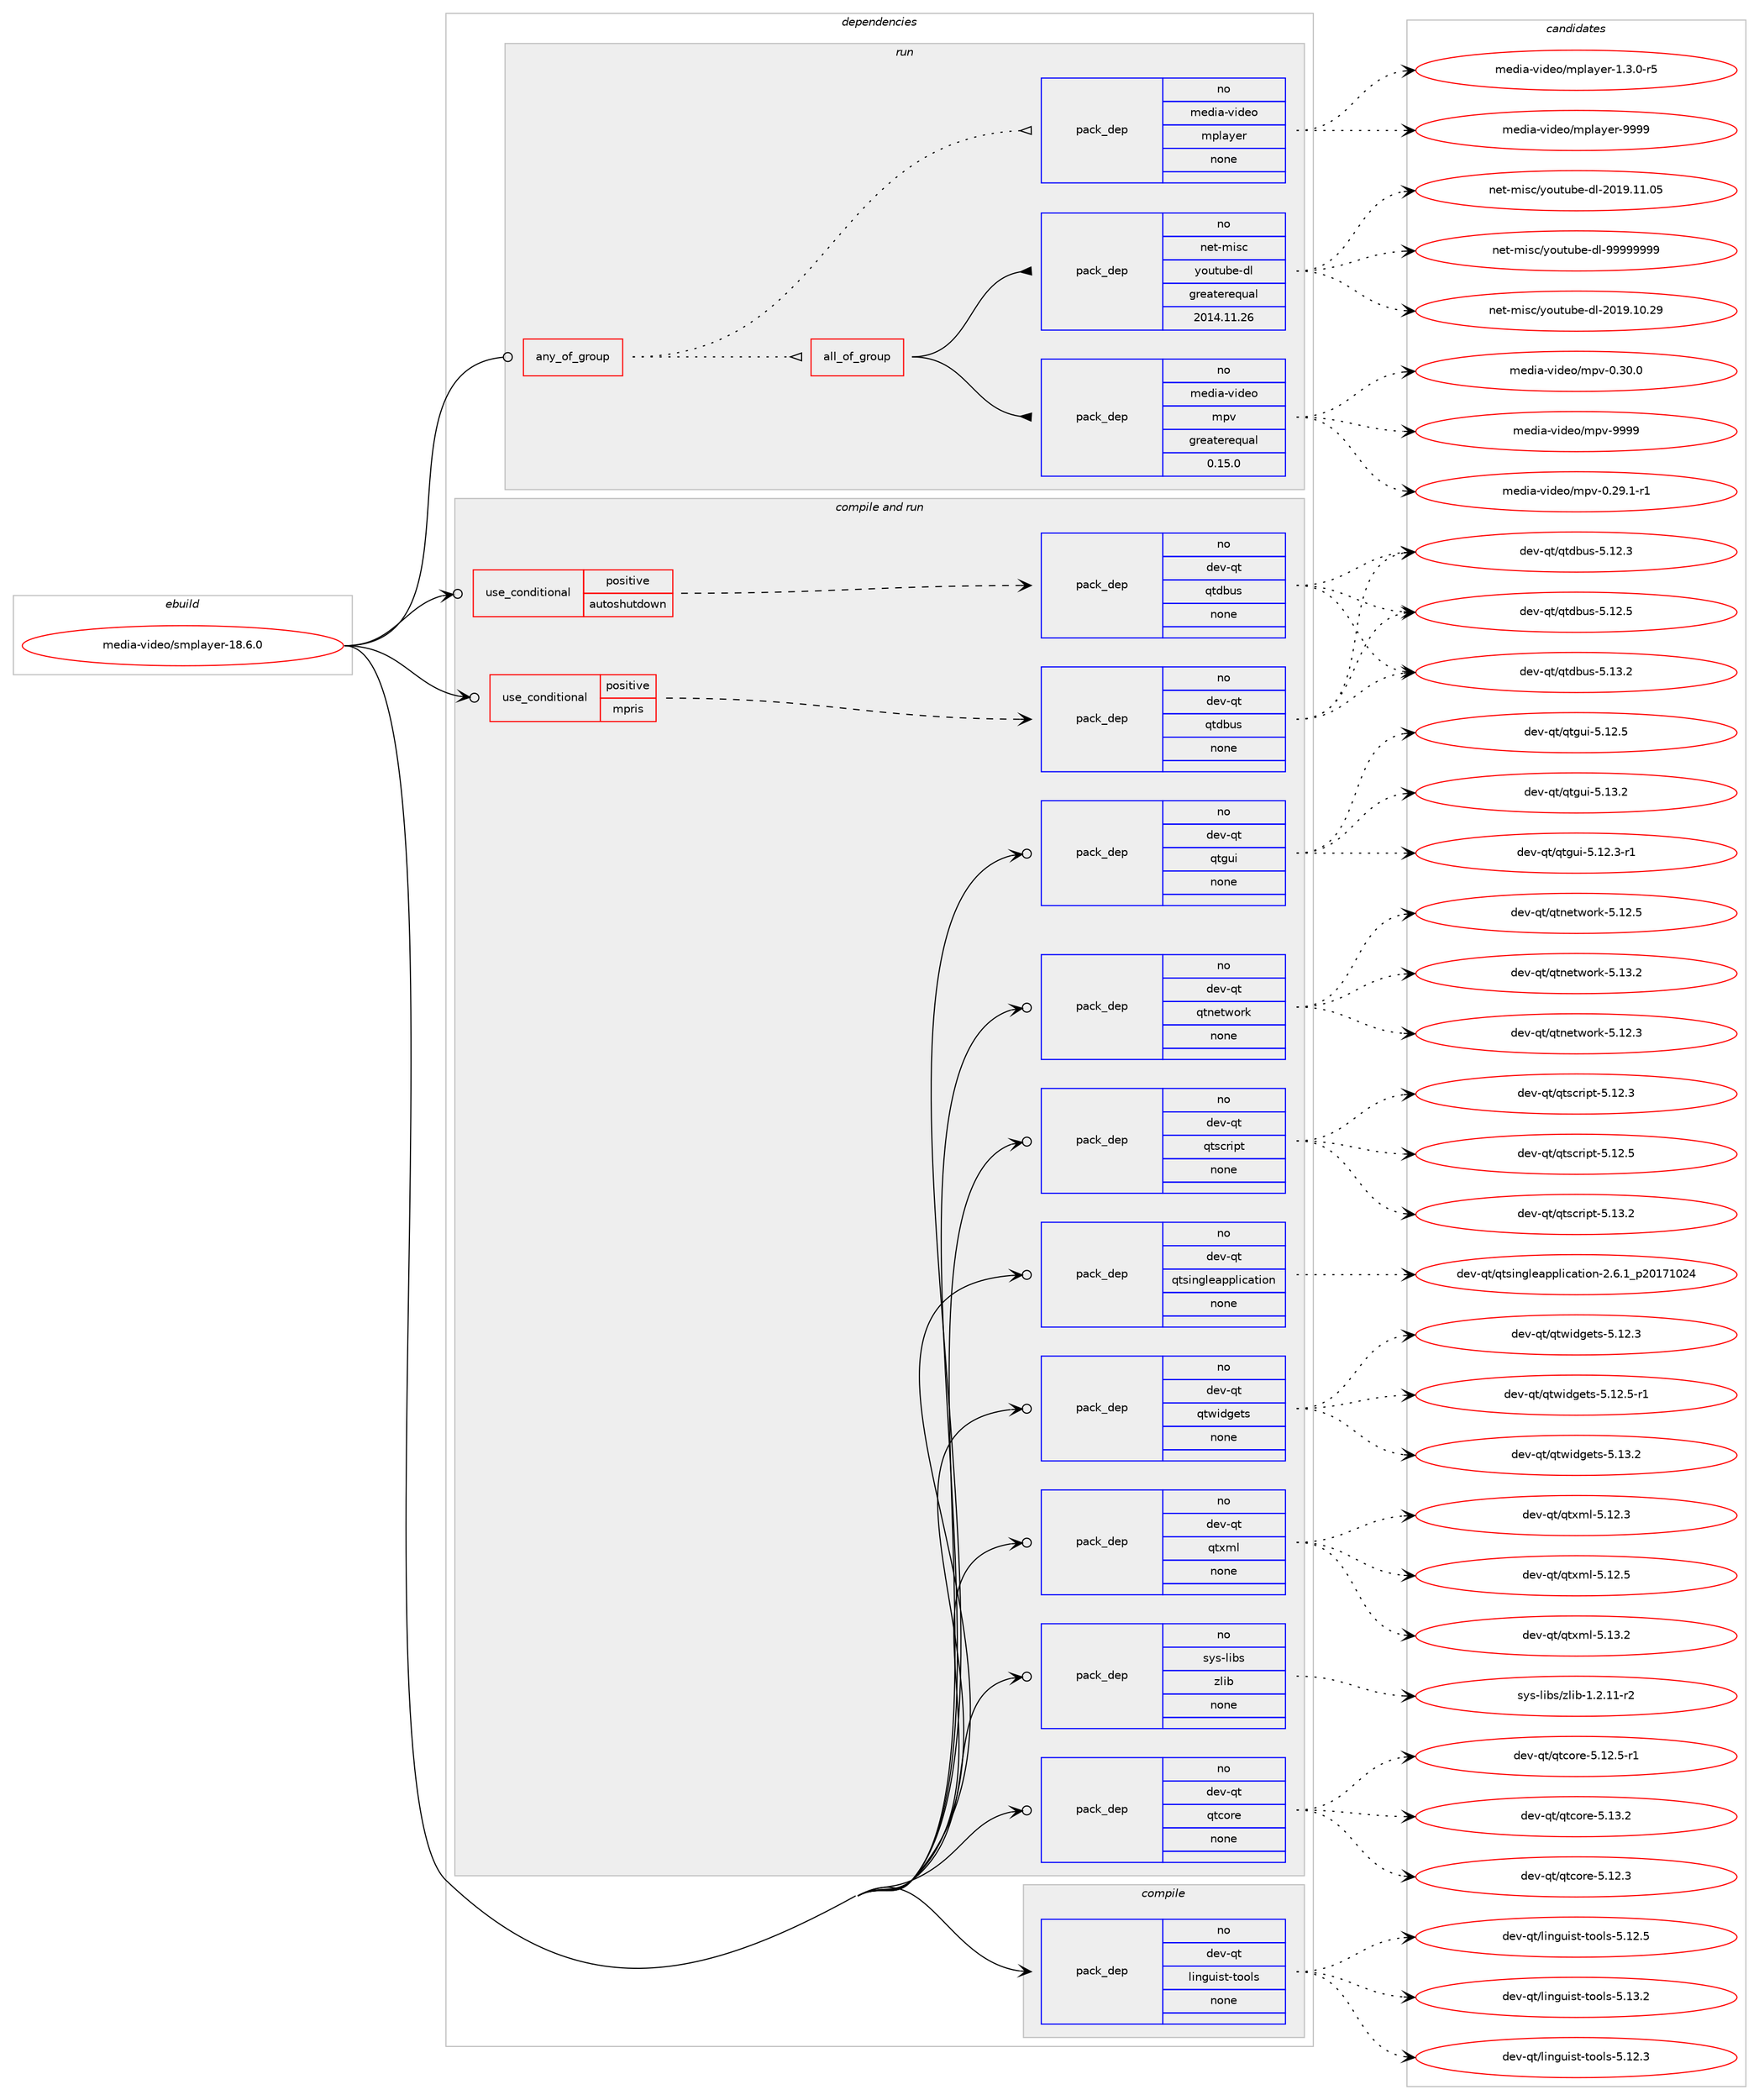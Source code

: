 digraph prolog {

# *************
# Graph options
# *************

newrank=true;
concentrate=true;
compound=true;
graph [rankdir=LR,fontname=Helvetica,fontsize=10,ranksep=1.5];#, ranksep=2.5, nodesep=0.2];
edge  [arrowhead=vee];
node  [fontname=Helvetica,fontsize=10];

# **********
# The ebuild
# **********

subgraph cluster_leftcol {
color=gray;
rank=same;
label=<<i>ebuild</i>>;
id [label="media-video/smplayer-18.6.0", color=red, width=4, href="../media-video/smplayer-18.6.0.svg"];
}

# ****************
# The dependencies
# ****************

subgraph cluster_midcol {
color=gray;
label=<<i>dependencies</i>>;
subgraph cluster_compile {
fillcolor="#eeeeee";
style=filled;
label=<<i>compile</i>>;
subgraph pack598845 {
dependency810022 [label=<<TABLE BORDER="0" CELLBORDER="1" CELLSPACING="0" CELLPADDING="4" WIDTH="220"><TR><TD ROWSPAN="6" CELLPADDING="30">pack_dep</TD></TR><TR><TD WIDTH="110">no</TD></TR><TR><TD>dev-qt</TD></TR><TR><TD>linguist-tools</TD></TR><TR><TD>none</TD></TR><TR><TD></TD></TR></TABLE>>, shape=none, color=blue];
}
id:e -> dependency810022:w [weight=20,style="solid",arrowhead="vee"];
}
subgraph cluster_compileandrun {
fillcolor="#eeeeee";
style=filled;
label=<<i>compile and run</i>>;
subgraph cond197053 {
dependency810023 [label=<<TABLE BORDER="0" CELLBORDER="1" CELLSPACING="0" CELLPADDING="4"><TR><TD ROWSPAN="3" CELLPADDING="10">use_conditional</TD></TR><TR><TD>positive</TD></TR><TR><TD>autoshutdown</TD></TR></TABLE>>, shape=none, color=red];
subgraph pack598846 {
dependency810024 [label=<<TABLE BORDER="0" CELLBORDER="1" CELLSPACING="0" CELLPADDING="4" WIDTH="220"><TR><TD ROWSPAN="6" CELLPADDING="30">pack_dep</TD></TR><TR><TD WIDTH="110">no</TD></TR><TR><TD>dev-qt</TD></TR><TR><TD>qtdbus</TD></TR><TR><TD>none</TD></TR><TR><TD></TD></TR></TABLE>>, shape=none, color=blue];
}
dependency810023:e -> dependency810024:w [weight=20,style="dashed",arrowhead="vee"];
}
id:e -> dependency810023:w [weight=20,style="solid",arrowhead="odotvee"];
subgraph cond197054 {
dependency810025 [label=<<TABLE BORDER="0" CELLBORDER="1" CELLSPACING="0" CELLPADDING="4"><TR><TD ROWSPAN="3" CELLPADDING="10">use_conditional</TD></TR><TR><TD>positive</TD></TR><TR><TD>mpris</TD></TR></TABLE>>, shape=none, color=red];
subgraph pack598847 {
dependency810026 [label=<<TABLE BORDER="0" CELLBORDER="1" CELLSPACING="0" CELLPADDING="4" WIDTH="220"><TR><TD ROWSPAN="6" CELLPADDING="30">pack_dep</TD></TR><TR><TD WIDTH="110">no</TD></TR><TR><TD>dev-qt</TD></TR><TR><TD>qtdbus</TD></TR><TR><TD>none</TD></TR><TR><TD></TD></TR></TABLE>>, shape=none, color=blue];
}
dependency810025:e -> dependency810026:w [weight=20,style="dashed",arrowhead="vee"];
}
id:e -> dependency810025:w [weight=20,style="solid",arrowhead="odotvee"];
subgraph pack598848 {
dependency810027 [label=<<TABLE BORDER="0" CELLBORDER="1" CELLSPACING="0" CELLPADDING="4" WIDTH="220"><TR><TD ROWSPAN="6" CELLPADDING="30">pack_dep</TD></TR><TR><TD WIDTH="110">no</TD></TR><TR><TD>dev-qt</TD></TR><TR><TD>qtcore</TD></TR><TR><TD>none</TD></TR><TR><TD></TD></TR></TABLE>>, shape=none, color=blue];
}
id:e -> dependency810027:w [weight=20,style="solid",arrowhead="odotvee"];
subgraph pack598849 {
dependency810028 [label=<<TABLE BORDER="0" CELLBORDER="1" CELLSPACING="0" CELLPADDING="4" WIDTH="220"><TR><TD ROWSPAN="6" CELLPADDING="30">pack_dep</TD></TR><TR><TD WIDTH="110">no</TD></TR><TR><TD>dev-qt</TD></TR><TR><TD>qtgui</TD></TR><TR><TD>none</TD></TR><TR><TD></TD></TR></TABLE>>, shape=none, color=blue];
}
id:e -> dependency810028:w [weight=20,style="solid",arrowhead="odotvee"];
subgraph pack598850 {
dependency810029 [label=<<TABLE BORDER="0" CELLBORDER="1" CELLSPACING="0" CELLPADDING="4" WIDTH="220"><TR><TD ROWSPAN="6" CELLPADDING="30">pack_dep</TD></TR><TR><TD WIDTH="110">no</TD></TR><TR><TD>dev-qt</TD></TR><TR><TD>qtnetwork</TD></TR><TR><TD>none</TD></TR><TR><TD></TD></TR></TABLE>>, shape=none, color=blue];
}
id:e -> dependency810029:w [weight=20,style="solid",arrowhead="odotvee"];
subgraph pack598851 {
dependency810030 [label=<<TABLE BORDER="0" CELLBORDER="1" CELLSPACING="0" CELLPADDING="4" WIDTH="220"><TR><TD ROWSPAN="6" CELLPADDING="30">pack_dep</TD></TR><TR><TD WIDTH="110">no</TD></TR><TR><TD>dev-qt</TD></TR><TR><TD>qtscript</TD></TR><TR><TD>none</TD></TR><TR><TD></TD></TR></TABLE>>, shape=none, color=blue];
}
id:e -> dependency810030:w [weight=20,style="solid",arrowhead="odotvee"];
subgraph pack598852 {
dependency810031 [label=<<TABLE BORDER="0" CELLBORDER="1" CELLSPACING="0" CELLPADDING="4" WIDTH="220"><TR><TD ROWSPAN="6" CELLPADDING="30">pack_dep</TD></TR><TR><TD WIDTH="110">no</TD></TR><TR><TD>dev-qt</TD></TR><TR><TD>qtsingleapplication</TD></TR><TR><TD>none</TD></TR><TR><TD></TD></TR></TABLE>>, shape=none, color=blue];
}
id:e -> dependency810031:w [weight=20,style="solid",arrowhead="odotvee"];
subgraph pack598853 {
dependency810032 [label=<<TABLE BORDER="0" CELLBORDER="1" CELLSPACING="0" CELLPADDING="4" WIDTH="220"><TR><TD ROWSPAN="6" CELLPADDING="30">pack_dep</TD></TR><TR><TD WIDTH="110">no</TD></TR><TR><TD>dev-qt</TD></TR><TR><TD>qtwidgets</TD></TR><TR><TD>none</TD></TR><TR><TD></TD></TR></TABLE>>, shape=none, color=blue];
}
id:e -> dependency810032:w [weight=20,style="solid",arrowhead="odotvee"];
subgraph pack598854 {
dependency810033 [label=<<TABLE BORDER="0" CELLBORDER="1" CELLSPACING="0" CELLPADDING="4" WIDTH="220"><TR><TD ROWSPAN="6" CELLPADDING="30">pack_dep</TD></TR><TR><TD WIDTH="110">no</TD></TR><TR><TD>dev-qt</TD></TR><TR><TD>qtxml</TD></TR><TR><TD>none</TD></TR><TR><TD></TD></TR></TABLE>>, shape=none, color=blue];
}
id:e -> dependency810033:w [weight=20,style="solid",arrowhead="odotvee"];
subgraph pack598855 {
dependency810034 [label=<<TABLE BORDER="0" CELLBORDER="1" CELLSPACING="0" CELLPADDING="4" WIDTH="220"><TR><TD ROWSPAN="6" CELLPADDING="30">pack_dep</TD></TR><TR><TD WIDTH="110">no</TD></TR><TR><TD>sys-libs</TD></TR><TR><TD>zlib</TD></TR><TR><TD>none</TD></TR><TR><TD></TD></TR></TABLE>>, shape=none, color=blue];
}
id:e -> dependency810034:w [weight=20,style="solid",arrowhead="odotvee"];
}
subgraph cluster_run {
fillcolor="#eeeeee";
style=filled;
label=<<i>run</i>>;
subgraph any13675 {
dependency810035 [label=<<TABLE BORDER="0" CELLBORDER="1" CELLSPACING="0" CELLPADDING="4"><TR><TD CELLPADDING="10">any_of_group</TD></TR></TABLE>>, shape=none, color=red];subgraph pack598856 {
dependency810036 [label=<<TABLE BORDER="0" CELLBORDER="1" CELLSPACING="0" CELLPADDING="4" WIDTH="220"><TR><TD ROWSPAN="6" CELLPADDING="30">pack_dep</TD></TR><TR><TD WIDTH="110">no</TD></TR><TR><TD>media-video</TD></TR><TR><TD>mplayer</TD></TR><TR><TD>none</TD></TR><TR><TD></TD></TR></TABLE>>, shape=none, color=blue];
}
dependency810035:e -> dependency810036:w [weight=20,style="dotted",arrowhead="oinv"];
subgraph all452 {
dependency810037 [label=<<TABLE BORDER="0" CELLBORDER="1" CELLSPACING="0" CELLPADDING="4"><TR><TD CELLPADDING="10">all_of_group</TD></TR></TABLE>>, shape=none, color=red];subgraph pack598857 {
dependency810038 [label=<<TABLE BORDER="0" CELLBORDER="1" CELLSPACING="0" CELLPADDING="4" WIDTH="220"><TR><TD ROWSPAN="6" CELLPADDING="30">pack_dep</TD></TR><TR><TD WIDTH="110">no</TD></TR><TR><TD>media-video</TD></TR><TR><TD>mpv</TD></TR><TR><TD>greaterequal</TD></TR><TR><TD>0.15.0</TD></TR></TABLE>>, shape=none, color=blue];
}
dependency810037:e -> dependency810038:w [weight=20,style="solid",arrowhead="inv"];
subgraph pack598858 {
dependency810039 [label=<<TABLE BORDER="0" CELLBORDER="1" CELLSPACING="0" CELLPADDING="4" WIDTH="220"><TR><TD ROWSPAN="6" CELLPADDING="30">pack_dep</TD></TR><TR><TD WIDTH="110">no</TD></TR><TR><TD>net-misc</TD></TR><TR><TD>youtube-dl</TD></TR><TR><TD>greaterequal</TD></TR><TR><TD>2014.11.26</TD></TR></TABLE>>, shape=none, color=blue];
}
dependency810037:e -> dependency810039:w [weight=20,style="solid",arrowhead="inv"];
}
dependency810035:e -> dependency810037:w [weight=20,style="dotted",arrowhead="oinv"];
}
id:e -> dependency810035:w [weight=20,style="solid",arrowhead="odot"];
}
}

# **************
# The candidates
# **************

subgraph cluster_choices {
rank=same;
color=gray;
label=<<i>candidates</i>>;

subgraph choice598845 {
color=black;
nodesep=1;
choice10010111845113116471081051101031171051151164511611111110811545534649504651 [label="dev-qt/linguist-tools-5.12.3", color=red, width=4,href="../dev-qt/linguist-tools-5.12.3.svg"];
choice10010111845113116471081051101031171051151164511611111110811545534649504653 [label="dev-qt/linguist-tools-5.12.5", color=red, width=4,href="../dev-qt/linguist-tools-5.12.5.svg"];
choice10010111845113116471081051101031171051151164511611111110811545534649514650 [label="dev-qt/linguist-tools-5.13.2", color=red, width=4,href="../dev-qt/linguist-tools-5.13.2.svg"];
dependency810022:e -> choice10010111845113116471081051101031171051151164511611111110811545534649504651:w [style=dotted,weight="100"];
dependency810022:e -> choice10010111845113116471081051101031171051151164511611111110811545534649504653:w [style=dotted,weight="100"];
dependency810022:e -> choice10010111845113116471081051101031171051151164511611111110811545534649514650:w [style=dotted,weight="100"];
}
subgraph choice598846 {
color=black;
nodesep=1;
choice10010111845113116471131161009811711545534649504651 [label="dev-qt/qtdbus-5.12.3", color=red, width=4,href="../dev-qt/qtdbus-5.12.3.svg"];
choice10010111845113116471131161009811711545534649504653 [label="dev-qt/qtdbus-5.12.5", color=red, width=4,href="../dev-qt/qtdbus-5.12.5.svg"];
choice10010111845113116471131161009811711545534649514650 [label="dev-qt/qtdbus-5.13.2", color=red, width=4,href="../dev-qt/qtdbus-5.13.2.svg"];
dependency810024:e -> choice10010111845113116471131161009811711545534649504651:w [style=dotted,weight="100"];
dependency810024:e -> choice10010111845113116471131161009811711545534649504653:w [style=dotted,weight="100"];
dependency810024:e -> choice10010111845113116471131161009811711545534649514650:w [style=dotted,weight="100"];
}
subgraph choice598847 {
color=black;
nodesep=1;
choice10010111845113116471131161009811711545534649504651 [label="dev-qt/qtdbus-5.12.3", color=red, width=4,href="../dev-qt/qtdbus-5.12.3.svg"];
choice10010111845113116471131161009811711545534649504653 [label="dev-qt/qtdbus-5.12.5", color=red, width=4,href="../dev-qt/qtdbus-5.12.5.svg"];
choice10010111845113116471131161009811711545534649514650 [label="dev-qt/qtdbus-5.13.2", color=red, width=4,href="../dev-qt/qtdbus-5.13.2.svg"];
dependency810026:e -> choice10010111845113116471131161009811711545534649504651:w [style=dotted,weight="100"];
dependency810026:e -> choice10010111845113116471131161009811711545534649504653:w [style=dotted,weight="100"];
dependency810026:e -> choice10010111845113116471131161009811711545534649514650:w [style=dotted,weight="100"];
}
subgraph choice598848 {
color=black;
nodesep=1;
choice10010111845113116471131169911111410145534649504651 [label="dev-qt/qtcore-5.12.3", color=red, width=4,href="../dev-qt/qtcore-5.12.3.svg"];
choice100101118451131164711311699111114101455346495046534511449 [label="dev-qt/qtcore-5.12.5-r1", color=red, width=4,href="../dev-qt/qtcore-5.12.5-r1.svg"];
choice10010111845113116471131169911111410145534649514650 [label="dev-qt/qtcore-5.13.2", color=red, width=4,href="../dev-qt/qtcore-5.13.2.svg"];
dependency810027:e -> choice10010111845113116471131169911111410145534649504651:w [style=dotted,weight="100"];
dependency810027:e -> choice100101118451131164711311699111114101455346495046534511449:w [style=dotted,weight="100"];
dependency810027:e -> choice10010111845113116471131169911111410145534649514650:w [style=dotted,weight="100"];
}
subgraph choice598849 {
color=black;
nodesep=1;
choice1001011184511311647113116103117105455346495046514511449 [label="dev-qt/qtgui-5.12.3-r1", color=red, width=4,href="../dev-qt/qtgui-5.12.3-r1.svg"];
choice100101118451131164711311610311710545534649504653 [label="dev-qt/qtgui-5.12.5", color=red, width=4,href="../dev-qt/qtgui-5.12.5.svg"];
choice100101118451131164711311610311710545534649514650 [label="dev-qt/qtgui-5.13.2", color=red, width=4,href="../dev-qt/qtgui-5.13.2.svg"];
dependency810028:e -> choice1001011184511311647113116103117105455346495046514511449:w [style=dotted,weight="100"];
dependency810028:e -> choice100101118451131164711311610311710545534649504653:w [style=dotted,weight="100"];
dependency810028:e -> choice100101118451131164711311610311710545534649514650:w [style=dotted,weight="100"];
}
subgraph choice598850 {
color=black;
nodesep=1;
choice100101118451131164711311611010111611911111410745534649504651 [label="dev-qt/qtnetwork-5.12.3", color=red, width=4,href="../dev-qt/qtnetwork-5.12.3.svg"];
choice100101118451131164711311611010111611911111410745534649504653 [label="dev-qt/qtnetwork-5.12.5", color=red, width=4,href="../dev-qt/qtnetwork-5.12.5.svg"];
choice100101118451131164711311611010111611911111410745534649514650 [label="dev-qt/qtnetwork-5.13.2", color=red, width=4,href="../dev-qt/qtnetwork-5.13.2.svg"];
dependency810029:e -> choice100101118451131164711311611010111611911111410745534649504651:w [style=dotted,weight="100"];
dependency810029:e -> choice100101118451131164711311611010111611911111410745534649504653:w [style=dotted,weight="100"];
dependency810029:e -> choice100101118451131164711311611010111611911111410745534649514650:w [style=dotted,weight="100"];
}
subgraph choice598851 {
color=black;
nodesep=1;
choice10010111845113116471131161159911410511211645534649504651 [label="dev-qt/qtscript-5.12.3", color=red, width=4,href="../dev-qt/qtscript-5.12.3.svg"];
choice10010111845113116471131161159911410511211645534649504653 [label="dev-qt/qtscript-5.12.5", color=red, width=4,href="../dev-qt/qtscript-5.12.5.svg"];
choice10010111845113116471131161159911410511211645534649514650 [label="dev-qt/qtscript-5.13.2", color=red, width=4,href="../dev-qt/qtscript-5.13.2.svg"];
dependency810030:e -> choice10010111845113116471131161159911410511211645534649504651:w [style=dotted,weight="100"];
dependency810030:e -> choice10010111845113116471131161159911410511211645534649504653:w [style=dotted,weight="100"];
dependency810030:e -> choice10010111845113116471131161159911410511211645534649514650:w [style=dotted,weight="100"];
}
subgraph choice598852 {
color=black;
nodesep=1;
choice1001011184511311647113116115105110103108101971121121081059997116105111110455046544649951125048495549485052 [label="dev-qt/qtsingleapplication-2.6.1_p20171024", color=red, width=4,href="../dev-qt/qtsingleapplication-2.6.1_p20171024.svg"];
dependency810031:e -> choice1001011184511311647113116115105110103108101971121121081059997116105111110455046544649951125048495549485052:w [style=dotted,weight="100"];
}
subgraph choice598853 {
color=black;
nodesep=1;
choice100101118451131164711311611910510010310111611545534649504651 [label="dev-qt/qtwidgets-5.12.3", color=red, width=4,href="../dev-qt/qtwidgets-5.12.3.svg"];
choice1001011184511311647113116119105100103101116115455346495046534511449 [label="dev-qt/qtwidgets-5.12.5-r1", color=red, width=4,href="../dev-qt/qtwidgets-5.12.5-r1.svg"];
choice100101118451131164711311611910510010310111611545534649514650 [label="dev-qt/qtwidgets-5.13.2", color=red, width=4,href="../dev-qt/qtwidgets-5.13.2.svg"];
dependency810032:e -> choice100101118451131164711311611910510010310111611545534649504651:w [style=dotted,weight="100"];
dependency810032:e -> choice1001011184511311647113116119105100103101116115455346495046534511449:w [style=dotted,weight="100"];
dependency810032:e -> choice100101118451131164711311611910510010310111611545534649514650:w [style=dotted,weight="100"];
}
subgraph choice598854 {
color=black;
nodesep=1;
choice100101118451131164711311612010910845534649504651 [label="dev-qt/qtxml-5.12.3", color=red, width=4,href="../dev-qt/qtxml-5.12.3.svg"];
choice100101118451131164711311612010910845534649504653 [label="dev-qt/qtxml-5.12.5", color=red, width=4,href="../dev-qt/qtxml-5.12.5.svg"];
choice100101118451131164711311612010910845534649514650 [label="dev-qt/qtxml-5.13.2", color=red, width=4,href="../dev-qt/qtxml-5.13.2.svg"];
dependency810033:e -> choice100101118451131164711311612010910845534649504651:w [style=dotted,weight="100"];
dependency810033:e -> choice100101118451131164711311612010910845534649504653:w [style=dotted,weight="100"];
dependency810033:e -> choice100101118451131164711311612010910845534649514650:w [style=dotted,weight="100"];
}
subgraph choice598855 {
color=black;
nodesep=1;
choice11512111545108105981154712210810598454946504649494511450 [label="sys-libs/zlib-1.2.11-r2", color=red, width=4,href="../sys-libs/zlib-1.2.11-r2.svg"];
dependency810034:e -> choice11512111545108105981154712210810598454946504649494511450:w [style=dotted,weight="100"];
}
subgraph choice598856 {
color=black;
nodesep=1;
choice109101100105974511810510010111147109112108971211011144549465146484511453 [label="media-video/mplayer-1.3.0-r5", color=red, width=4,href="../media-video/mplayer-1.3.0-r5.svg"];
choice109101100105974511810510010111147109112108971211011144557575757 [label="media-video/mplayer-9999", color=red, width=4,href="../media-video/mplayer-9999.svg"];
dependency810036:e -> choice109101100105974511810510010111147109112108971211011144549465146484511453:w [style=dotted,weight="100"];
dependency810036:e -> choice109101100105974511810510010111147109112108971211011144557575757:w [style=dotted,weight="100"];
}
subgraph choice598857 {
color=black;
nodesep=1;
choice109101100105974511810510010111147109112118454846505746494511449 [label="media-video/mpv-0.29.1-r1", color=red, width=4,href="../media-video/mpv-0.29.1-r1.svg"];
choice10910110010597451181051001011114710911211845484651484648 [label="media-video/mpv-0.30.0", color=red, width=4,href="../media-video/mpv-0.30.0.svg"];
choice1091011001059745118105100101111471091121184557575757 [label="media-video/mpv-9999", color=red, width=4,href="../media-video/mpv-9999.svg"];
dependency810038:e -> choice109101100105974511810510010111147109112118454846505746494511449:w [style=dotted,weight="100"];
dependency810038:e -> choice10910110010597451181051001011114710911211845484651484648:w [style=dotted,weight="100"];
dependency810038:e -> choice1091011001059745118105100101111471091121184557575757:w [style=dotted,weight="100"];
}
subgraph choice598858 {
color=black;
nodesep=1;
choice11010111645109105115994712111111711611798101451001084550484957464948465057 [label="net-misc/youtube-dl-2019.10.29", color=red, width=4,href="../net-misc/youtube-dl-2019.10.29.svg"];
choice11010111645109105115994712111111711611798101451001084550484957464949464853 [label="net-misc/youtube-dl-2019.11.05", color=red, width=4,href="../net-misc/youtube-dl-2019.11.05.svg"];
choice1101011164510910511599471211111171161179810145100108455757575757575757 [label="net-misc/youtube-dl-99999999", color=red, width=4,href="../net-misc/youtube-dl-99999999.svg"];
dependency810039:e -> choice11010111645109105115994712111111711611798101451001084550484957464948465057:w [style=dotted,weight="100"];
dependency810039:e -> choice11010111645109105115994712111111711611798101451001084550484957464949464853:w [style=dotted,weight="100"];
dependency810039:e -> choice1101011164510910511599471211111171161179810145100108455757575757575757:w [style=dotted,weight="100"];
}
}

}
